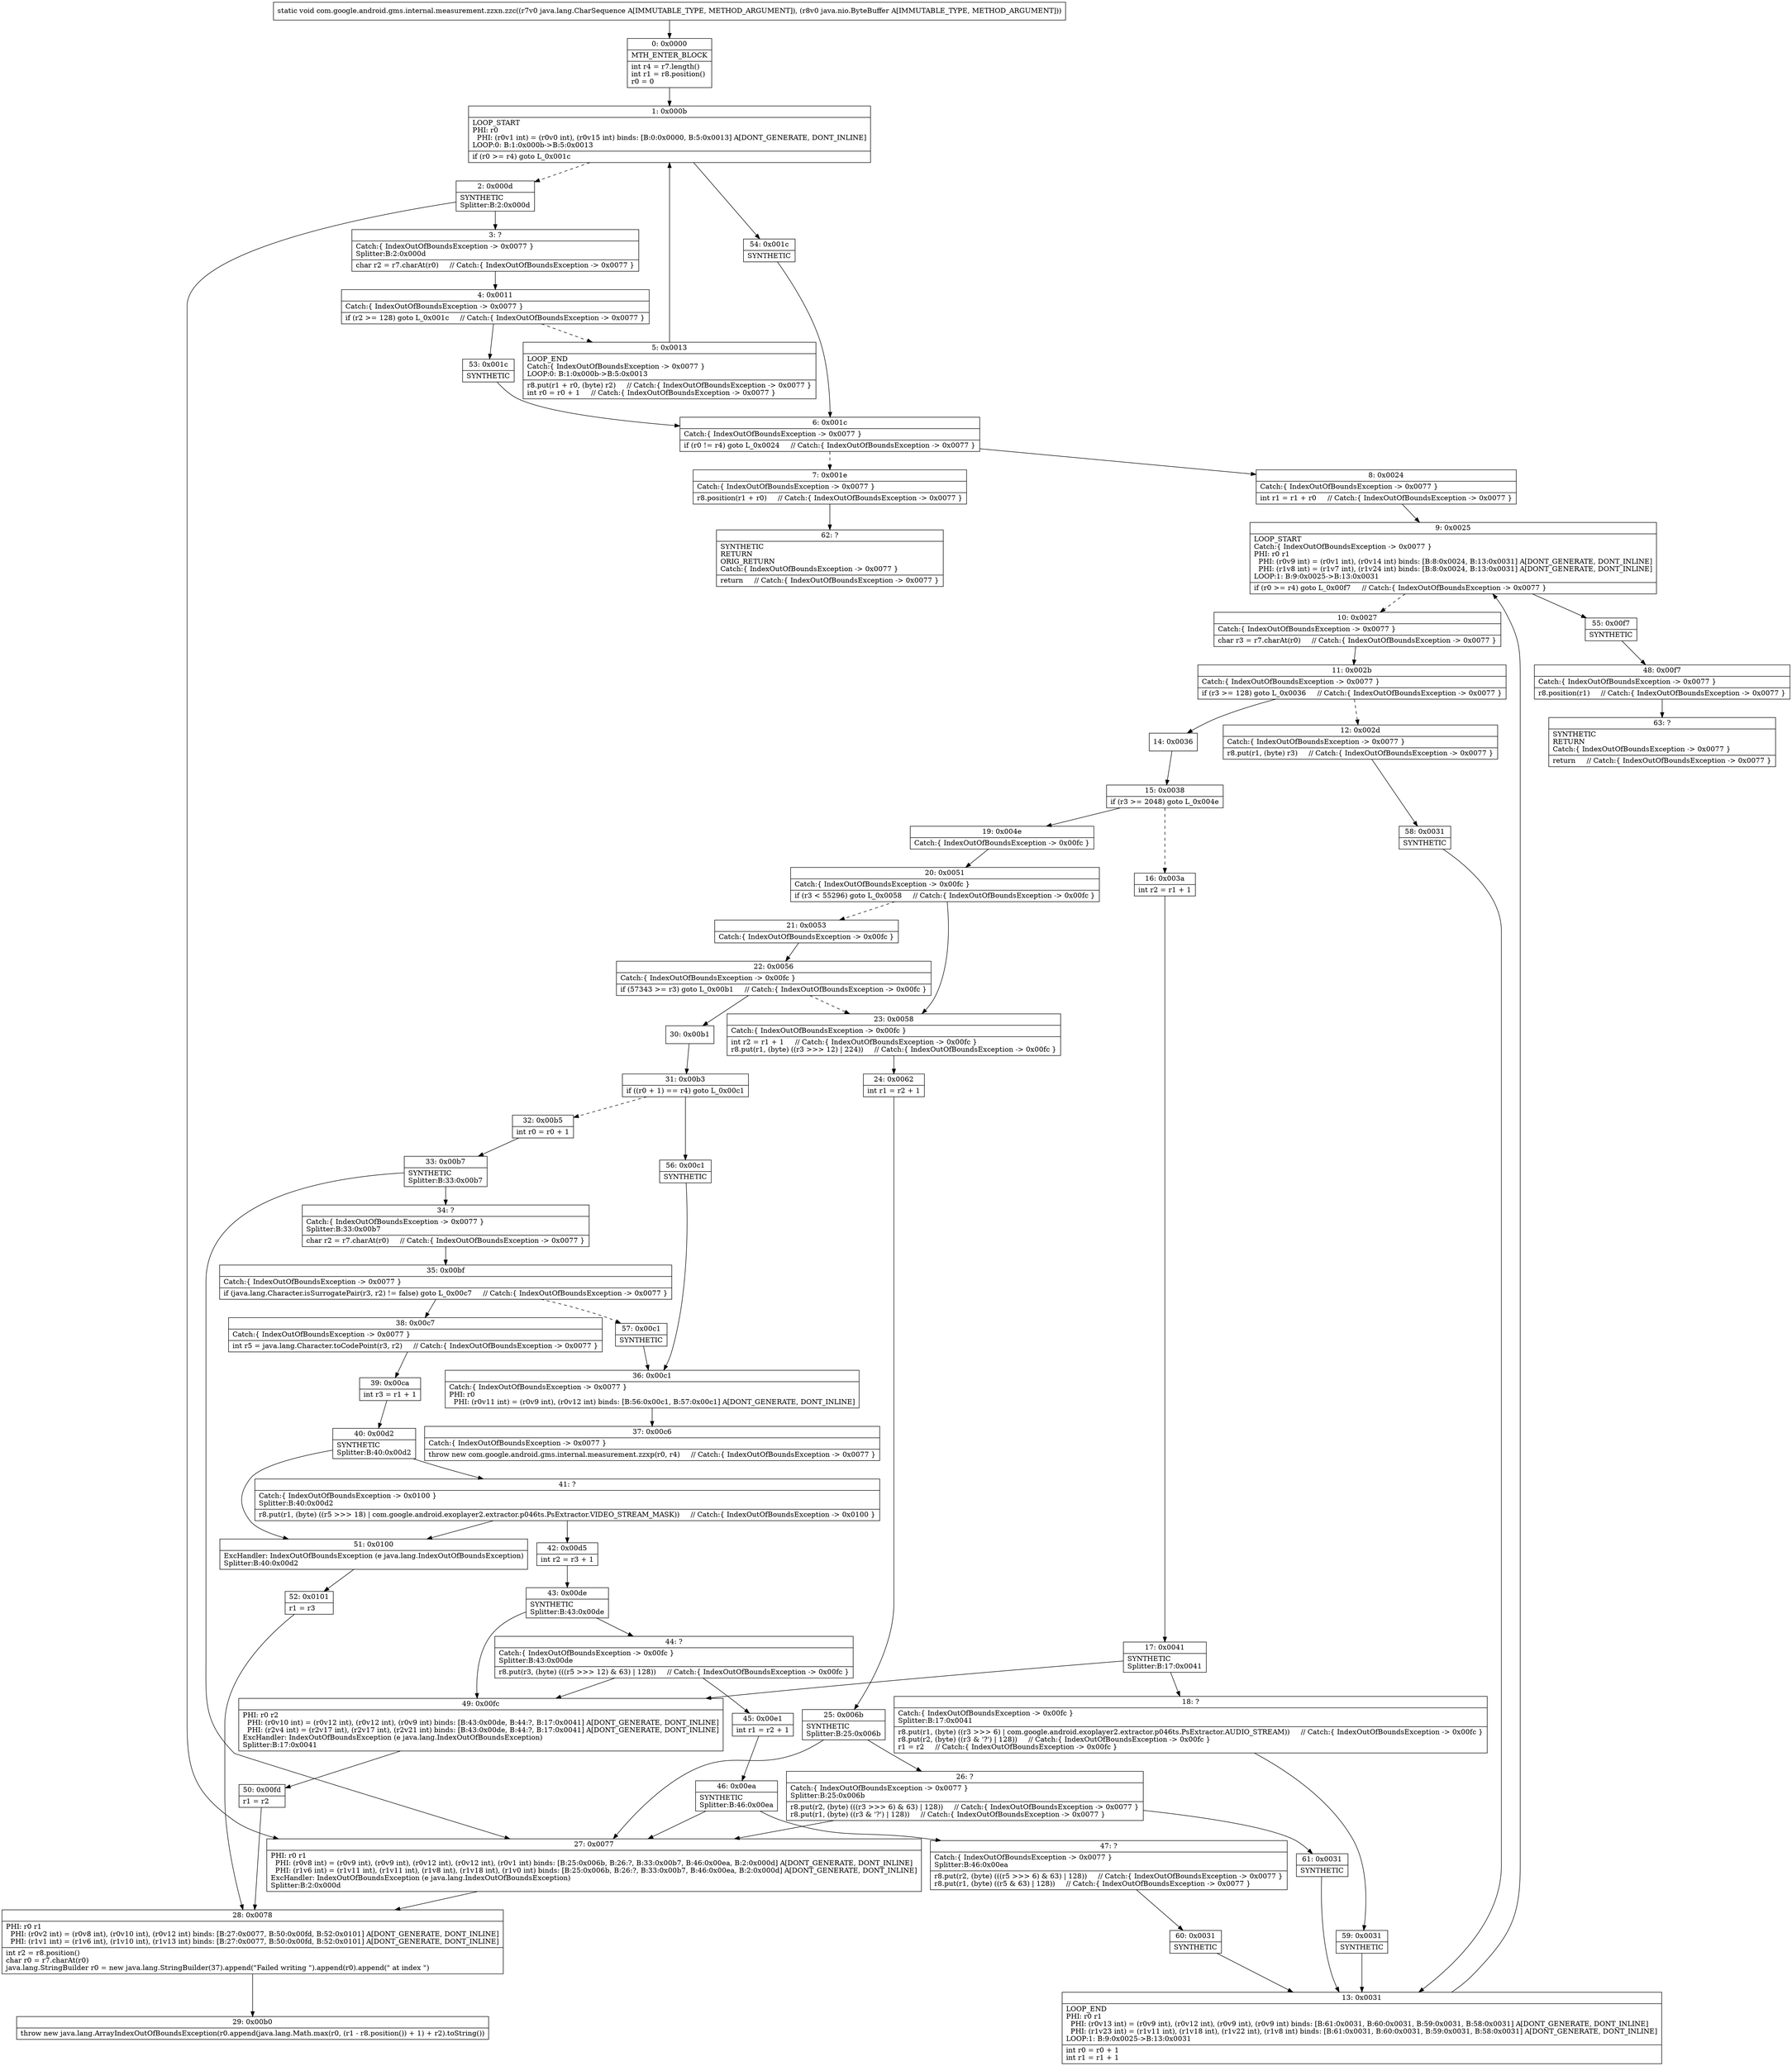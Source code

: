 digraph "CFG forcom.google.android.gms.internal.measurement.zzxn.zzc(Ljava\/lang\/CharSequence;Ljava\/nio\/ByteBuffer;)V" {
Node_0 [shape=record,label="{0\:\ 0x0000|MTH_ENTER_BLOCK\l|int r4 = r7.length()\lint r1 = r8.position()\lr0 = 0\l}"];
Node_1 [shape=record,label="{1\:\ 0x000b|LOOP_START\lPHI: r0 \l  PHI: (r0v1 int) = (r0v0 int), (r0v15 int) binds: [B:0:0x0000, B:5:0x0013] A[DONT_GENERATE, DONT_INLINE]\lLOOP:0: B:1:0x000b\-\>B:5:0x0013\l|if (r0 \>= r4) goto L_0x001c\l}"];
Node_2 [shape=record,label="{2\:\ 0x000d|SYNTHETIC\lSplitter:B:2:0x000d\l}"];
Node_3 [shape=record,label="{3\:\ ?|Catch:\{ IndexOutOfBoundsException \-\> 0x0077 \}\lSplitter:B:2:0x000d\l|char r2 = r7.charAt(r0)     \/\/ Catch:\{ IndexOutOfBoundsException \-\> 0x0077 \}\l}"];
Node_4 [shape=record,label="{4\:\ 0x0011|Catch:\{ IndexOutOfBoundsException \-\> 0x0077 \}\l|if (r2 \>= 128) goto L_0x001c     \/\/ Catch:\{ IndexOutOfBoundsException \-\> 0x0077 \}\l}"];
Node_5 [shape=record,label="{5\:\ 0x0013|LOOP_END\lCatch:\{ IndexOutOfBoundsException \-\> 0x0077 \}\lLOOP:0: B:1:0x000b\-\>B:5:0x0013\l|r8.put(r1 + r0, (byte) r2)     \/\/ Catch:\{ IndexOutOfBoundsException \-\> 0x0077 \}\lint r0 = r0 + 1     \/\/ Catch:\{ IndexOutOfBoundsException \-\> 0x0077 \}\l}"];
Node_6 [shape=record,label="{6\:\ 0x001c|Catch:\{ IndexOutOfBoundsException \-\> 0x0077 \}\l|if (r0 != r4) goto L_0x0024     \/\/ Catch:\{ IndexOutOfBoundsException \-\> 0x0077 \}\l}"];
Node_7 [shape=record,label="{7\:\ 0x001e|Catch:\{ IndexOutOfBoundsException \-\> 0x0077 \}\l|r8.position(r1 + r0)     \/\/ Catch:\{ IndexOutOfBoundsException \-\> 0x0077 \}\l}"];
Node_8 [shape=record,label="{8\:\ 0x0024|Catch:\{ IndexOutOfBoundsException \-\> 0x0077 \}\l|int r1 = r1 + r0     \/\/ Catch:\{ IndexOutOfBoundsException \-\> 0x0077 \}\l}"];
Node_9 [shape=record,label="{9\:\ 0x0025|LOOP_START\lCatch:\{ IndexOutOfBoundsException \-\> 0x0077 \}\lPHI: r0 r1 \l  PHI: (r0v9 int) = (r0v1 int), (r0v14 int) binds: [B:8:0x0024, B:13:0x0031] A[DONT_GENERATE, DONT_INLINE]\l  PHI: (r1v8 int) = (r1v7 int), (r1v24 int) binds: [B:8:0x0024, B:13:0x0031] A[DONT_GENERATE, DONT_INLINE]\lLOOP:1: B:9:0x0025\-\>B:13:0x0031\l|if (r0 \>= r4) goto L_0x00f7     \/\/ Catch:\{ IndexOutOfBoundsException \-\> 0x0077 \}\l}"];
Node_10 [shape=record,label="{10\:\ 0x0027|Catch:\{ IndexOutOfBoundsException \-\> 0x0077 \}\l|char r3 = r7.charAt(r0)     \/\/ Catch:\{ IndexOutOfBoundsException \-\> 0x0077 \}\l}"];
Node_11 [shape=record,label="{11\:\ 0x002b|Catch:\{ IndexOutOfBoundsException \-\> 0x0077 \}\l|if (r3 \>= 128) goto L_0x0036     \/\/ Catch:\{ IndexOutOfBoundsException \-\> 0x0077 \}\l}"];
Node_12 [shape=record,label="{12\:\ 0x002d|Catch:\{ IndexOutOfBoundsException \-\> 0x0077 \}\l|r8.put(r1, (byte) r3)     \/\/ Catch:\{ IndexOutOfBoundsException \-\> 0x0077 \}\l}"];
Node_13 [shape=record,label="{13\:\ 0x0031|LOOP_END\lPHI: r0 r1 \l  PHI: (r0v13 int) = (r0v9 int), (r0v12 int), (r0v9 int), (r0v9 int) binds: [B:61:0x0031, B:60:0x0031, B:59:0x0031, B:58:0x0031] A[DONT_GENERATE, DONT_INLINE]\l  PHI: (r1v23 int) = (r1v11 int), (r1v18 int), (r1v22 int), (r1v8 int) binds: [B:61:0x0031, B:60:0x0031, B:59:0x0031, B:58:0x0031] A[DONT_GENERATE, DONT_INLINE]\lLOOP:1: B:9:0x0025\-\>B:13:0x0031\l|int r0 = r0 + 1\lint r1 = r1 + 1\l}"];
Node_14 [shape=record,label="{14\:\ 0x0036}"];
Node_15 [shape=record,label="{15\:\ 0x0038|if (r3 \>= 2048) goto L_0x004e\l}"];
Node_16 [shape=record,label="{16\:\ 0x003a|int r2 = r1 + 1\l}"];
Node_17 [shape=record,label="{17\:\ 0x0041|SYNTHETIC\lSplitter:B:17:0x0041\l}"];
Node_18 [shape=record,label="{18\:\ ?|Catch:\{ IndexOutOfBoundsException \-\> 0x00fc \}\lSplitter:B:17:0x0041\l|r8.put(r1, (byte) ((r3 \>\>\> 6) \| com.google.android.exoplayer2.extractor.p046ts.PsExtractor.AUDIO_STREAM))     \/\/ Catch:\{ IndexOutOfBoundsException \-\> 0x00fc \}\lr8.put(r2, (byte) ((r3 & '?') \| 128))     \/\/ Catch:\{ IndexOutOfBoundsException \-\> 0x00fc \}\lr1 = r2     \/\/ Catch:\{ IndexOutOfBoundsException \-\> 0x00fc \}\l}"];
Node_19 [shape=record,label="{19\:\ 0x004e|Catch:\{ IndexOutOfBoundsException \-\> 0x00fc \}\l}"];
Node_20 [shape=record,label="{20\:\ 0x0051|Catch:\{ IndexOutOfBoundsException \-\> 0x00fc \}\l|if (r3 \< 55296) goto L_0x0058     \/\/ Catch:\{ IndexOutOfBoundsException \-\> 0x00fc \}\l}"];
Node_21 [shape=record,label="{21\:\ 0x0053|Catch:\{ IndexOutOfBoundsException \-\> 0x00fc \}\l}"];
Node_22 [shape=record,label="{22\:\ 0x0056|Catch:\{ IndexOutOfBoundsException \-\> 0x00fc \}\l|if (57343 \>= r3) goto L_0x00b1     \/\/ Catch:\{ IndexOutOfBoundsException \-\> 0x00fc \}\l}"];
Node_23 [shape=record,label="{23\:\ 0x0058|Catch:\{ IndexOutOfBoundsException \-\> 0x00fc \}\l|int r2 = r1 + 1     \/\/ Catch:\{ IndexOutOfBoundsException \-\> 0x00fc \}\lr8.put(r1, (byte) ((r3 \>\>\> 12) \| 224))     \/\/ Catch:\{ IndexOutOfBoundsException \-\> 0x00fc \}\l}"];
Node_24 [shape=record,label="{24\:\ 0x0062|int r1 = r2 + 1\l}"];
Node_25 [shape=record,label="{25\:\ 0x006b|SYNTHETIC\lSplitter:B:25:0x006b\l}"];
Node_26 [shape=record,label="{26\:\ ?|Catch:\{ IndexOutOfBoundsException \-\> 0x0077 \}\lSplitter:B:25:0x006b\l|r8.put(r2, (byte) (((r3 \>\>\> 6) & 63) \| 128))     \/\/ Catch:\{ IndexOutOfBoundsException \-\> 0x0077 \}\lr8.put(r1, (byte) ((r3 & '?') \| 128))     \/\/ Catch:\{ IndexOutOfBoundsException \-\> 0x0077 \}\l}"];
Node_27 [shape=record,label="{27\:\ 0x0077|PHI: r0 r1 \l  PHI: (r0v8 int) = (r0v9 int), (r0v9 int), (r0v12 int), (r0v12 int), (r0v1 int) binds: [B:25:0x006b, B:26:?, B:33:0x00b7, B:46:0x00ea, B:2:0x000d] A[DONT_GENERATE, DONT_INLINE]\l  PHI: (r1v6 int) = (r1v11 int), (r1v11 int), (r1v8 int), (r1v18 int), (r1v0 int) binds: [B:25:0x006b, B:26:?, B:33:0x00b7, B:46:0x00ea, B:2:0x000d] A[DONT_GENERATE, DONT_INLINE]\lExcHandler: IndexOutOfBoundsException (e java.lang.IndexOutOfBoundsException)\lSplitter:B:2:0x000d\l}"];
Node_28 [shape=record,label="{28\:\ 0x0078|PHI: r0 r1 \l  PHI: (r0v2 int) = (r0v8 int), (r0v10 int), (r0v12 int) binds: [B:27:0x0077, B:50:0x00fd, B:52:0x0101] A[DONT_GENERATE, DONT_INLINE]\l  PHI: (r1v1 int) = (r1v6 int), (r1v10 int), (r1v13 int) binds: [B:27:0x0077, B:50:0x00fd, B:52:0x0101] A[DONT_GENERATE, DONT_INLINE]\l|int r2 = r8.position()\lchar r0 = r7.charAt(r0)\ljava.lang.StringBuilder r0 = new java.lang.StringBuilder(37).append(\"Failed writing \").append(r0).append(\" at index \")\l}"];
Node_29 [shape=record,label="{29\:\ 0x00b0|throw new java.lang.ArrayIndexOutOfBoundsException(r0.append(java.lang.Math.max(r0, (r1 \- r8.position()) + 1) + r2).toString())\l}"];
Node_30 [shape=record,label="{30\:\ 0x00b1}"];
Node_31 [shape=record,label="{31\:\ 0x00b3|if ((r0 + 1) == r4) goto L_0x00c1\l}"];
Node_32 [shape=record,label="{32\:\ 0x00b5|int r0 = r0 + 1\l}"];
Node_33 [shape=record,label="{33\:\ 0x00b7|SYNTHETIC\lSplitter:B:33:0x00b7\l}"];
Node_34 [shape=record,label="{34\:\ ?|Catch:\{ IndexOutOfBoundsException \-\> 0x0077 \}\lSplitter:B:33:0x00b7\l|char r2 = r7.charAt(r0)     \/\/ Catch:\{ IndexOutOfBoundsException \-\> 0x0077 \}\l}"];
Node_35 [shape=record,label="{35\:\ 0x00bf|Catch:\{ IndexOutOfBoundsException \-\> 0x0077 \}\l|if (java.lang.Character.isSurrogatePair(r3, r2) != false) goto L_0x00c7     \/\/ Catch:\{ IndexOutOfBoundsException \-\> 0x0077 \}\l}"];
Node_36 [shape=record,label="{36\:\ 0x00c1|Catch:\{ IndexOutOfBoundsException \-\> 0x0077 \}\lPHI: r0 \l  PHI: (r0v11 int) = (r0v9 int), (r0v12 int) binds: [B:56:0x00c1, B:57:0x00c1] A[DONT_GENERATE, DONT_INLINE]\l}"];
Node_37 [shape=record,label="{37\:\ 0x00c6|Catch:\{ IndexOutOfBoundsException \-\> 0x0077 \}\l|throw new com.google.android.gms.internal.measurement.zzxp(r0, r4)     \/\/ Catch:\{ IndexOutOfBoundsException \-\> 0x0077 \}\l}"];
Node_38 [shape=record,label="{38\:\ 0x00c7|Catch:\{ IndexOutOfBoundsException \-\> 0x0077 \}\l|int r5 = java.lang.Character.toCodePoint(r3, r2)     \/\/ Catch:\{ IndexOutOfBoundsException \-\> 0x0077 \}\l}"];
Node_39 [shape=record,label="{39\:\ 0x00ca|int r3 = r1 + 1\l}"];
Node_40 [shape=record,label="{40\:\ 0x00d2|SYNTHETIC\lSplitter:B:40:0x00d2\l}"];
Node_41 [shape=record,label="{41\:\ ?|Catch:\{ IndexOutOfBoundsException \-\> 0x0100 \}\lSplitter:B:40:0x00d2\l|r8.put(r1, (byte) ((r5 \>\>\> 18) \| com.google.android.exoplayer2.extractor.p046ts.PsExtractor.VIDEO_STREAM_MASK))     \/\/ Catch:\{ IndexOutOfBoundsException \-\> 0x0100 \}\l}"];
Node_42 [shape=record,label="{42\:\ 0x00d5|int r2 = r3 + 1\l}"];
Node_43 [shape=record,label="{43\:\ 0x00de|SYNTHETIC\lSplitter:B:43:0x00de\l}"];
Node_44 [shape=record,label="{44\:\ ?|Catch:\{ IndexOutOfBoundsException \-\> 0x00fc \}\lSplitter:B:43:0x00de\l|r8.put(r3, (byte) (((r5 \>\>\> 12) & 63) \| 128))     \/\/ Catch:\{ IndexOutOfBoundsException \-\> 0x00fc \}\l}"];
Node_45 [shape=record,label="{45\:\ 0x00e1|int r1 = r2 + 1\l}"];
Node_46 [shape=record,label="{46\:\ 0x00ea|SYNTHETIC\lSplitter:B:46:0x00ea\l}"];
Node_47 [shape=record,label="{47\:\ ?|Catch:\{ IndexOutOfBoundsException \-\> 0x0077 \}\lSplitter:B:46:0x00ea\l|r8.put(r2, (byte) (((r5 \>\>\> 6) & 63) \| 128))     \/\/ Catch:\{ IndexOutOfBoundsException \-\> 0x0077 \}\lr8.put(r1, (byte) ((r5 & 63) \| 128))     \/\/ Catch:\{ IndexOutOfBoundsException \-\> 0x0077 \}\l}"];
Node_48 [shape=record,label="{48\:\ 0x00f7|Catch:\{ IndexOutOfBoundsException \-\> 0x0077 \}\l|r8.position(r1)     \/\/ Catch:\{ IndexOutOfBoundsException \-\> 0x0077 \}\l}"];
Node_49 [shape=record,label="{49\:\ 0x00fc|PHI: r0 r2 \l  PHI: (r0v10 int) = (r0v12 int), (r0v12 int), (r0v9 int) binds: [B:43:0x00de, B:44:?, B:17:0x0041] A[DONT_GENERATE, DONT_INLINE]\l  PHI: (r2v4 int) = (r2v17 int), (r2v17 int), (r2v21 int) binds: [B:43:0x00de, B:44:?, B:17:0x0041] A[DONT_GENERATE, DONT_INLINE]\lExcHandler: IndexOutOfBoundsException (e java.lang.IndexOutOfBoundsException)\lSplitter:B:17:0x0041\l}"];
Node_50 [shape=record,label="{50\:\ 0x00fd|r1 = r2\l}"];
Node_51 [shape=record,label="{51\:\ 0x0100|ExcHandler: IndexOutOfBoundsException (e java.lang.IndexOutOfBoundsException)\lSplitter:B:40:0x00d2\l}"];
Node_52 [shape=record,label="{52\:\ 0x0101|r1 = r3\l}"];
Node_53 [shape=record,label="{53\:\ 0x001c|SYNTHETIC\l}"];
Node_54 [shape=record,label="{54\:\ 0x001c|SYNTHETIC\l}"];
Node_55 [shape=record,label="{55\:\ 0x00f7|SYNTHETIC\l}"];
Node_56 [shape=record,label="{56\:\ 0x00c1|SYNTHETIC\l}"];
Node_57 [shape=record,label="{57\:\ 0x00c1|SYNTHETIC\l}"];
Node_58 [shape=record,label="{58\:\ 0x0031|SYNTHETIC\l}"];
Node_59 [shape=record,label="{59\:\ 0x0031|SYNTHETIC\l}"];
Node_60 [shape=record,label="{60\:\ 0x0031|SYNTHETIC\l}"];
Node_61 [shape=record,label="{61\:\ 0x0031|SYNTHETIC\l}"];
Node_62 [shape=record,label="{62\:\ ?|SYNTHETIC\lRETURN\lORIG_RETURN\lCatch:\{ IndexOutOfBoundsException \-\> 0x0077 \}\l|return     \/\/ Catch:\{ IndexOutOfBoundsException \-\> 0x0077 \}\l}"];
Node_63 [shape=record,label="{63\:\ ?|SYNTHETIC\lRETURN\lCatch:\{ IndexOutOfBoundsException \-\> 0x0077 \}\l|return     \/\/ Catch:\{ IndexOutOfBoundsException \-\> 0x0077 \}\l}"];
MethodNode[shape=record,label="{static void com.google.android.gms.internal.measurement.zzxn.zzc((r7v0 java.lang.CharSequence A[IMMUTABLE_TYPE, METHOD_ARGUMENT]), (r8v0 java.nio.ByteBuffer A[IMMUTABLE_TYPE, METHOD_ARGUMENT])) }"];
MethodNode -> Node_0;
Node_0 -> Node_1;
Node_1 -> Node_2[style=dashed];
Node_1 -> Node_54;
Node_2 -> Node_3;
Node_2 -> Node_27;
Node_3 -> Node_4;
Node_4 -> Node_5[style=dashed];
Node_4 -> Node_53;
Node_5 -> Node_1;
Node_6 -> Node_7[style=dashed];
Node_6 -> Node_8;
Node_7 -> Node_62;
Node_8 -> Node_9;
Node_9 -> Node_10[style=dashed];
Node_9 -> Node_55;
Node_10 -> Node_11;
Node_11 -> Node_12[style=dashed];
Node_11 -> Node_14;
Node_12 -> Node_58;
Node_13 -> Node_9;
Node_14 -> Node_15;
Node_15 -> Node_16[style=dashed];
Node_15 -> Node_19;
Node_16 -> Node_17;
Node_17 -> Node_18;
Node_17 -> Node_49;
Node_18 -> Node_59;
Node_19 -> Node_20;
Node_20 -> Node_21[style=dashed];
Node_20 -> Node_23;
Node_21 -> Node_22;
Node_22 -> Node_23[style=dashed];
Node_22 -> Node_30;
Node_23 -> Node_24;
Node_24 -> Node_25;
Node_25 -> Node_26;
Node_25 -> Node_27;
Node_26 -> Node_27;
Node_26 -> Node_61;
Node_27 -> Node_28;
Node_28 -> Node_29;
Node_30 -> Node_31;
Node_31 -> Node_32[style=dashed];
Node_31 -> Node_56;
Node_32 -> Node_33;
Node_33 -> Node_34;
Node_33 -> Node_27;
Node_34 -> Node_35;
Node_35 -> Node_38;
Node_35 -> Node_57[style=dashed];
Node_36 -> Node_37;
Node_38 -> Node_39;
Node_39 -> Node_40;
Node_40 -> Node_41;
Node_40 -> Node_51;
Node_41 -> Node_42;
Node_41 -> Node_51;
Node_42 -> Node_43;
Node_43 -> Node_44;
Node_43 -> Node_49;
Node_44 -> Node_45;
Node_44 -> Node_49;
Node_45 -> Node_46;
Node_46 -> Node_47;
Node_46 -> Node_27;
Node_47 -> Node_60;
Node_48 -> Node_63;
Node_49 -> Node_50;
Node_50 -> Node_28;
Node_51 -> Node_52;
Node_52 -> Node_28;
Node_53 -> Node_6;
Node_54 -> Node_6;
Node_55 -> Node_48;
Node_56 -> Node_36;
Node_57 -> Node_36;
Node_58 -> Node_13;
Node_59 -> Node_13;
Node_60 -> Node_13;
Node_61 -> Node_13;
}

